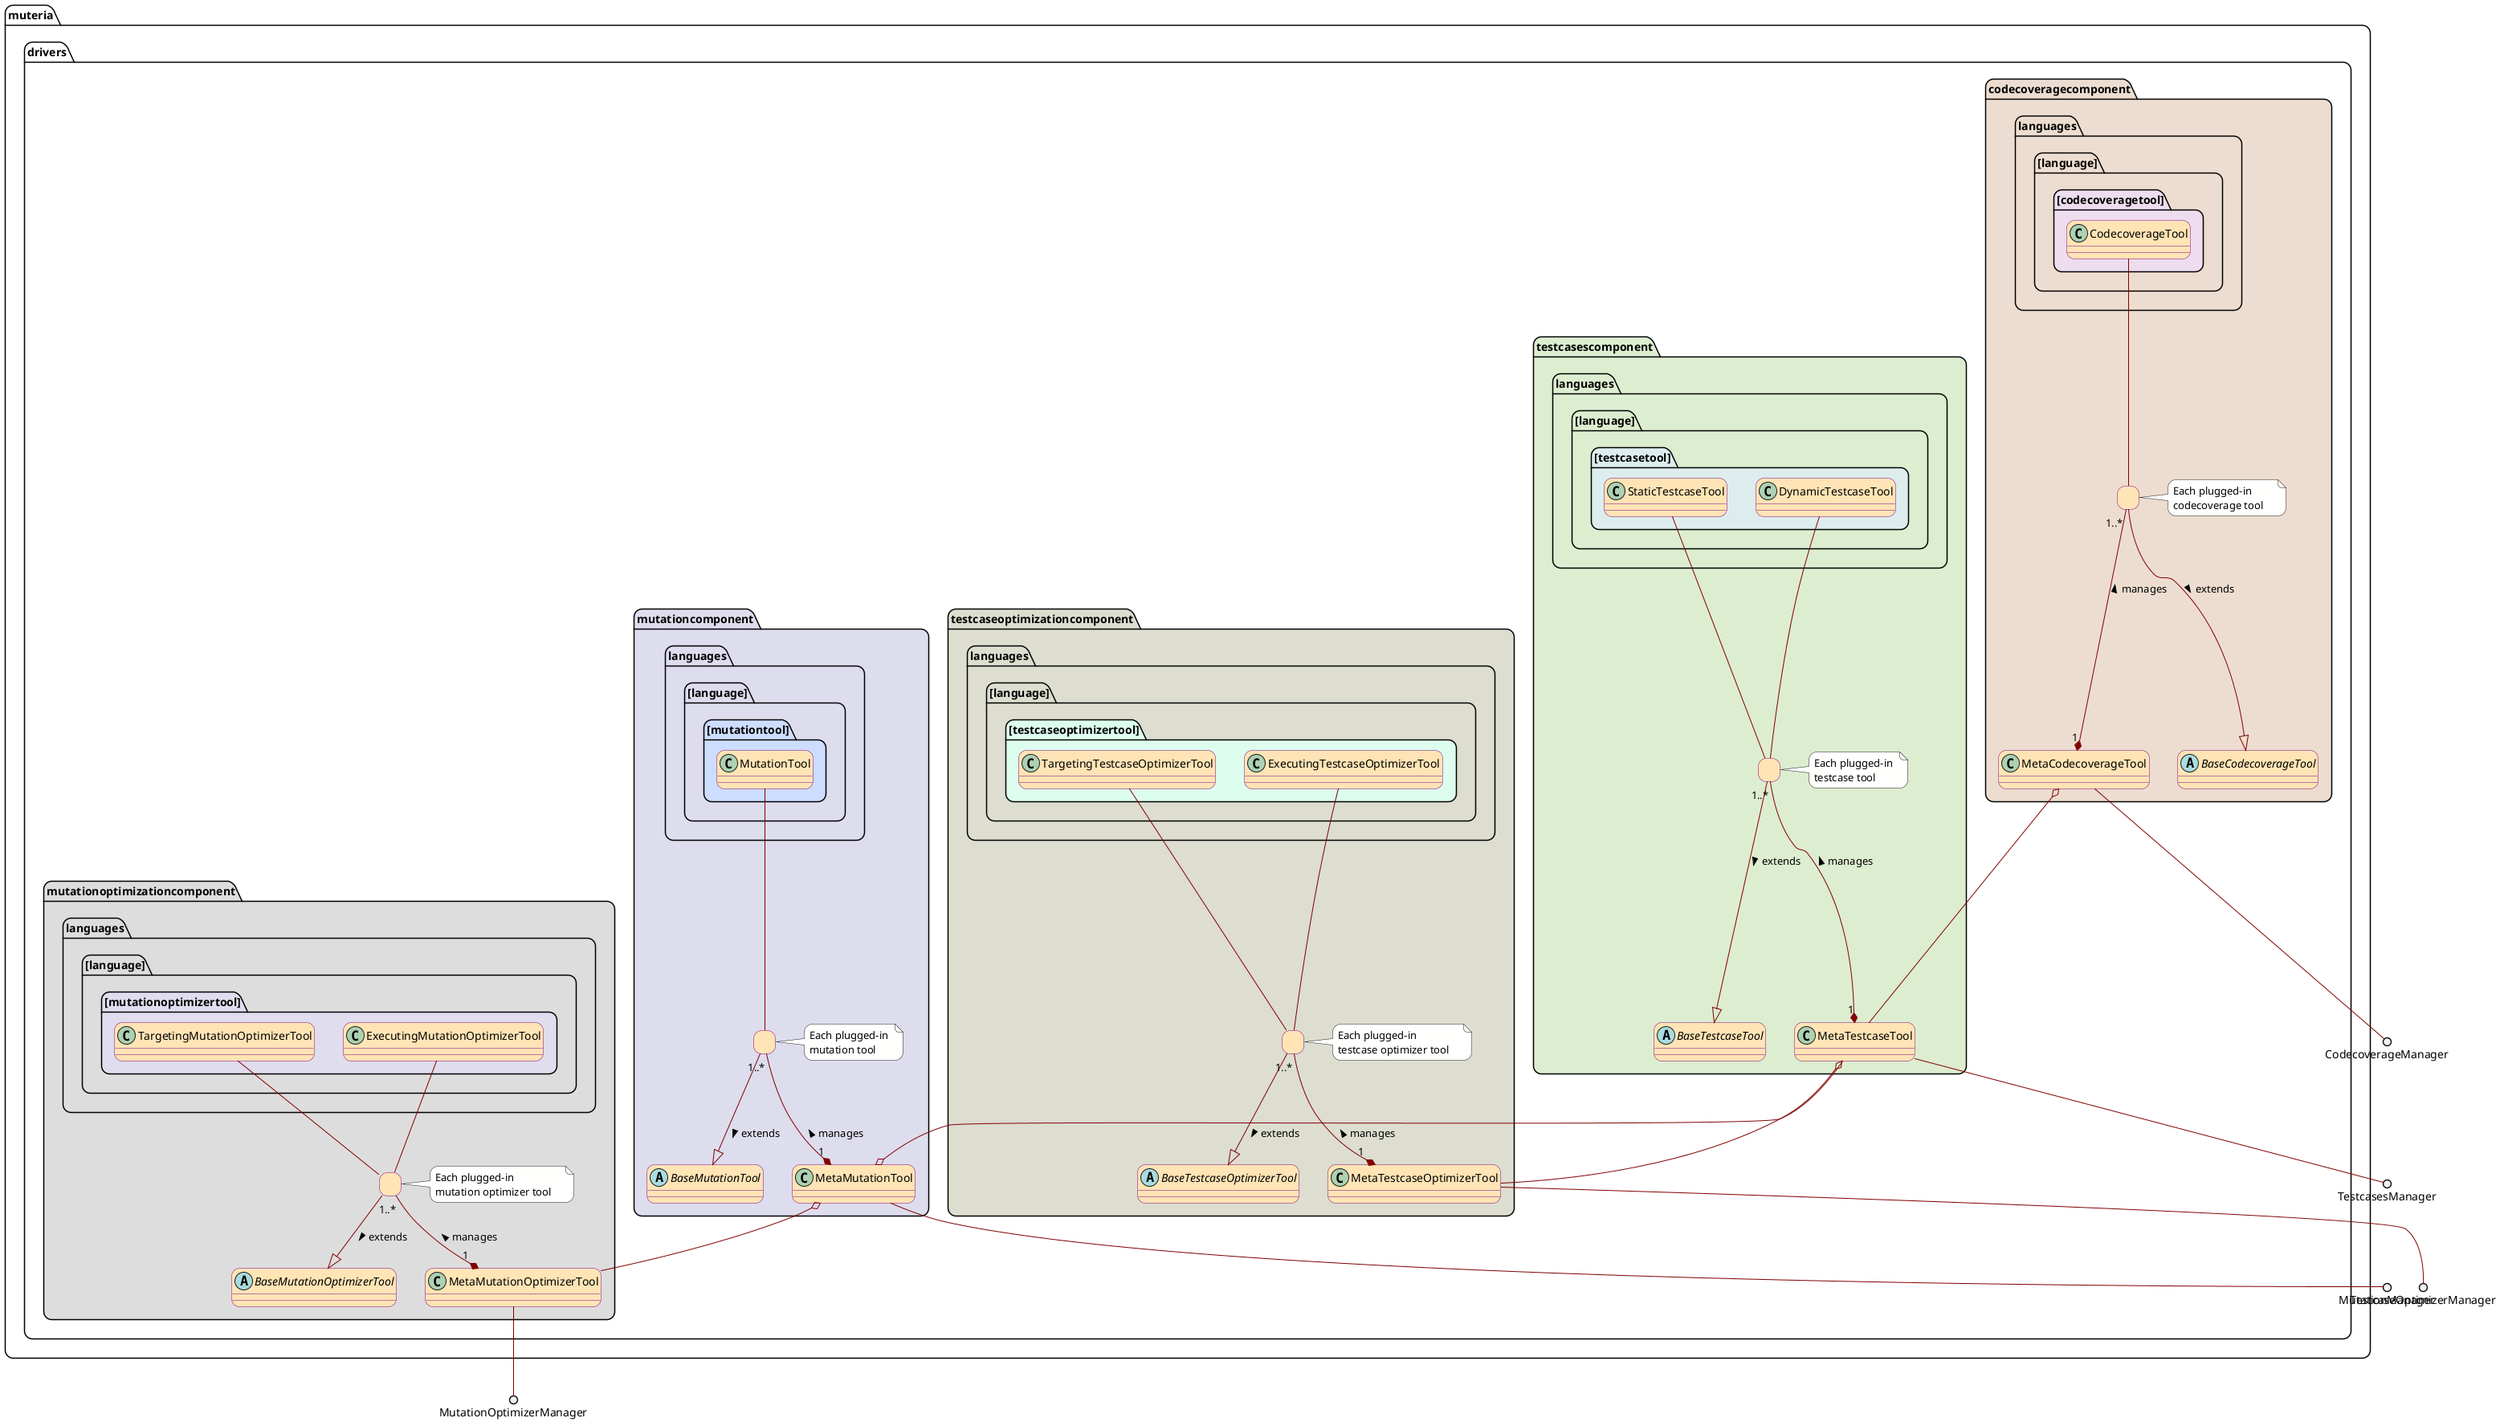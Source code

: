 @startuml
/'-------------- Style ----------------'/
skinparam roundcorner 20
skinparam class {
	BackgroundColor Moccasin
	ArrowColor Maroon
	BorderColor Purple
}
skinparam stereotypeCBackgroundColor YellowGreen
/'---------------------------------------'/

/'-------------- TestcasesComponent ----------------'/
'namespace muteria.drivers.testgeneration #DDDDDD {
package muteria.drivers.testcasescomponent #DDEDD0 {
    class MetaTestcaseTool
    abstract class BaseTestcaseTool
    package languages.[language].[testcasetool] #DDEDEE{
       class StaticTestcaseTool 
       class DynamicTestcaseTool 
    }
    class "      " as Hook_TestTool
    hide Hook_TestTool fields 
    hide Hook_TestTool methods 
    hide Hook_TestTool circle 
    note right of Hook_TestTool #white\FFFFFE
        Each plugged-in 
        testcase tool    
    end note

    StaticTestcaseTool -- Hook_TestTool
    DynamicTestcaseTool -- Hook_TestTool
    Hook_TestTool --|> BaseTestcaseTool : extends >
    Hook_TestTool "1..*" --* "1" MetaTestcaseTool : < manages
}
MetaTestcaseTool --() TestcasesManager 
'muteria.drivers.testcasescomponent +-- languages.<<language>>.<<testtool>>

' Other components dependences
/'---------------------------------------'/

/'-------------- CodecoverageComponent ----------------'/
package muteria.drivers.codecoveragecomponent #EDDDD0 {
    class MetaCodecoverageTool
    abstract class BaseCodecoverageTool
    package languages.[language].[codecoveragetool] #EDDDEE{
       class CodecoverageTool 
    }
    class "      " as Hook_CodecovTool
    hide Hook_CodecovTool fields 
    hide Hook_CodecovTool methods 
    hide Hook_CodecovTool circle 
    note right of Hook_CodecovTool #white\FFFFFE
        Each plugged-in 
        codecoverage tool    
    end note

    CodecoverageTool -- Hook_CodecovTool
    Hook_CodecovTool --|> BaseCodecoverageTool : extends >
    Hook_CodecovTool "1..*" --* "1" MetaCodecoverageTool : < manages
}
MetaCodecoverageTool --() CodecoverageManager 

' Other components dependences
MetaCodecoverageTool o-- MetaTestcaseTool 
/'---------------------------------------'/

/'-------------- MutantionComponent ----------------'/
package muteria.drivers.mutationcomponent #DDDDEE {
    class MetaMutationTool
    abstract class BaseMutationTool
    package languages.[language].[mutationtool] #CDDDFF{
       class MutationTool 
    }
    class "      " as Hook_MutationTool
    hide Hook_MutationTool fields 
    hide Hook_MutationTool methods 
    hide Hook_MutationTool circle 
    note right of Hook_MutationTool #white\FFFFFE
        Each plugged-in 
        mutation tool    
    end note

    MutationTool -- Hook_MutationTool
    Hook_MutationTool --|> BaseMutationTool : extends >
    Hook_MutationTool "1..*" --* "1" MetaMutationTool : < manages
}
MetaMutationTool --() MutationManager 

' Other components dependences
MetaTestcaseTool --o MetaMutationTool
/'---------------------------------------'/

/'-------------- TestcasePrioritizationSelectionComponent ----------------'/
package muteria.drivers.testcaseoptimizationcomponent #DDDDD0 {
    class MetaTestcaseOptimizerTool
    abstract class BaseTestcaseOptimizerTool
    package languages.[language].[testcaseoptimizertool] #DDFDEE{
       class TargetingTestcaseOptimizerTool 
       class ExecutingTestcaseOptimizerTool 
    }
    class "      " as Hook_TestcaseOptimizerTool
    hide Hook_TestcaseOptimizerTool fields 
    hide Hook_TestcaseOptimizerTool methods 
    hide Hook_TestcaseOptimizerTool circle 
    note right of Hook_TestcaseOptimizerTool #white\FFFFFE
        Each plugged-in 
        testcase optimizer tool    
    end note

    TargetingTestcaseOptimizerTool -- Hook_TestcaseOptimizerTool
    ExecutingTestcaseOptimizerTool -- Hook_TestcaseOptimizerTool
    Hook_TestcaseOptimizerTool --|> BaseTestcaseOptimizerTool : extends >
    Hook_TestcaseOptimizerTool "1..*" --* "1" MetaTestcaseOptimizerTool : < manages
}
MetaTestcaseOptimizerTool --() TestcaseOptimizerManager 

' Other components dependences
MetaTestcaseTool o-- MetaTestcaseOptimizerTool
/'---------------------------------------'/

/'-------------- CodecoveragePrioritizationSelectionComponent ----------------'/
package muteria.drivers.mutationoptimizationcomponent #DEDDDD {
    class MetaMutationOptimizerTool
    abstract class BaseMutationOptimizerTool
    package languages.[language].[mutationoptimizertool] #DFDDEE{
       class TargetingMutationOptimizerTool 
       class ExecutingMutationOptimizerTool 
    }
    class "      " as Hook_MutationOptimizerTool
    hide Hook_MutationOptimizerTool fields 
    hide Hook_MutationOptimizerTool methods 
    hide Hook_MutationOptimizerTool circle 
    note right of Hook_MutationOptimizerTool #white\FFFFFE
        Each plugged-in 
        mutation optimizer tool    
    end note

    TargetingMutationOptimizerTool -- Hook_MutationOptimizerTool
    ExecutingMutationOptimizerTool -- Hook_MutationOptimizerTool
    Hook_MutationOptimizerTool --|> BaseMutationOptimizerTool : extends >
    Hook_MutationOptimizerTool "1..*" --* "1" MetaMutationOptimizerTool : < manages
}
MetaMutationOptimizerTool --() MutationOptimizerManager 

' Other components dependences
'MetaTestcaseOptimizerTool --o MetaMutationOptimizerTool
MetaMutationTool o-- MetaMutationOptimizerTool 
/'---------------------------------------'/
@enduml

' For Prioritization, We have target artifact selection/prioritization
' and evaluate artifact selection/execution. The are as following:
' - Testcases: Evaluation (execution) (find failures)
' - Codecoverage: Target (test generation)
' - Mutation: Target (mutant guided test gen) or Evaluation(test ranking and mutant ranking) 
/'@startuml
() "rrr" as foo:
() "trrr" as tfoo:
foo -- tfoo
@enduml
'/